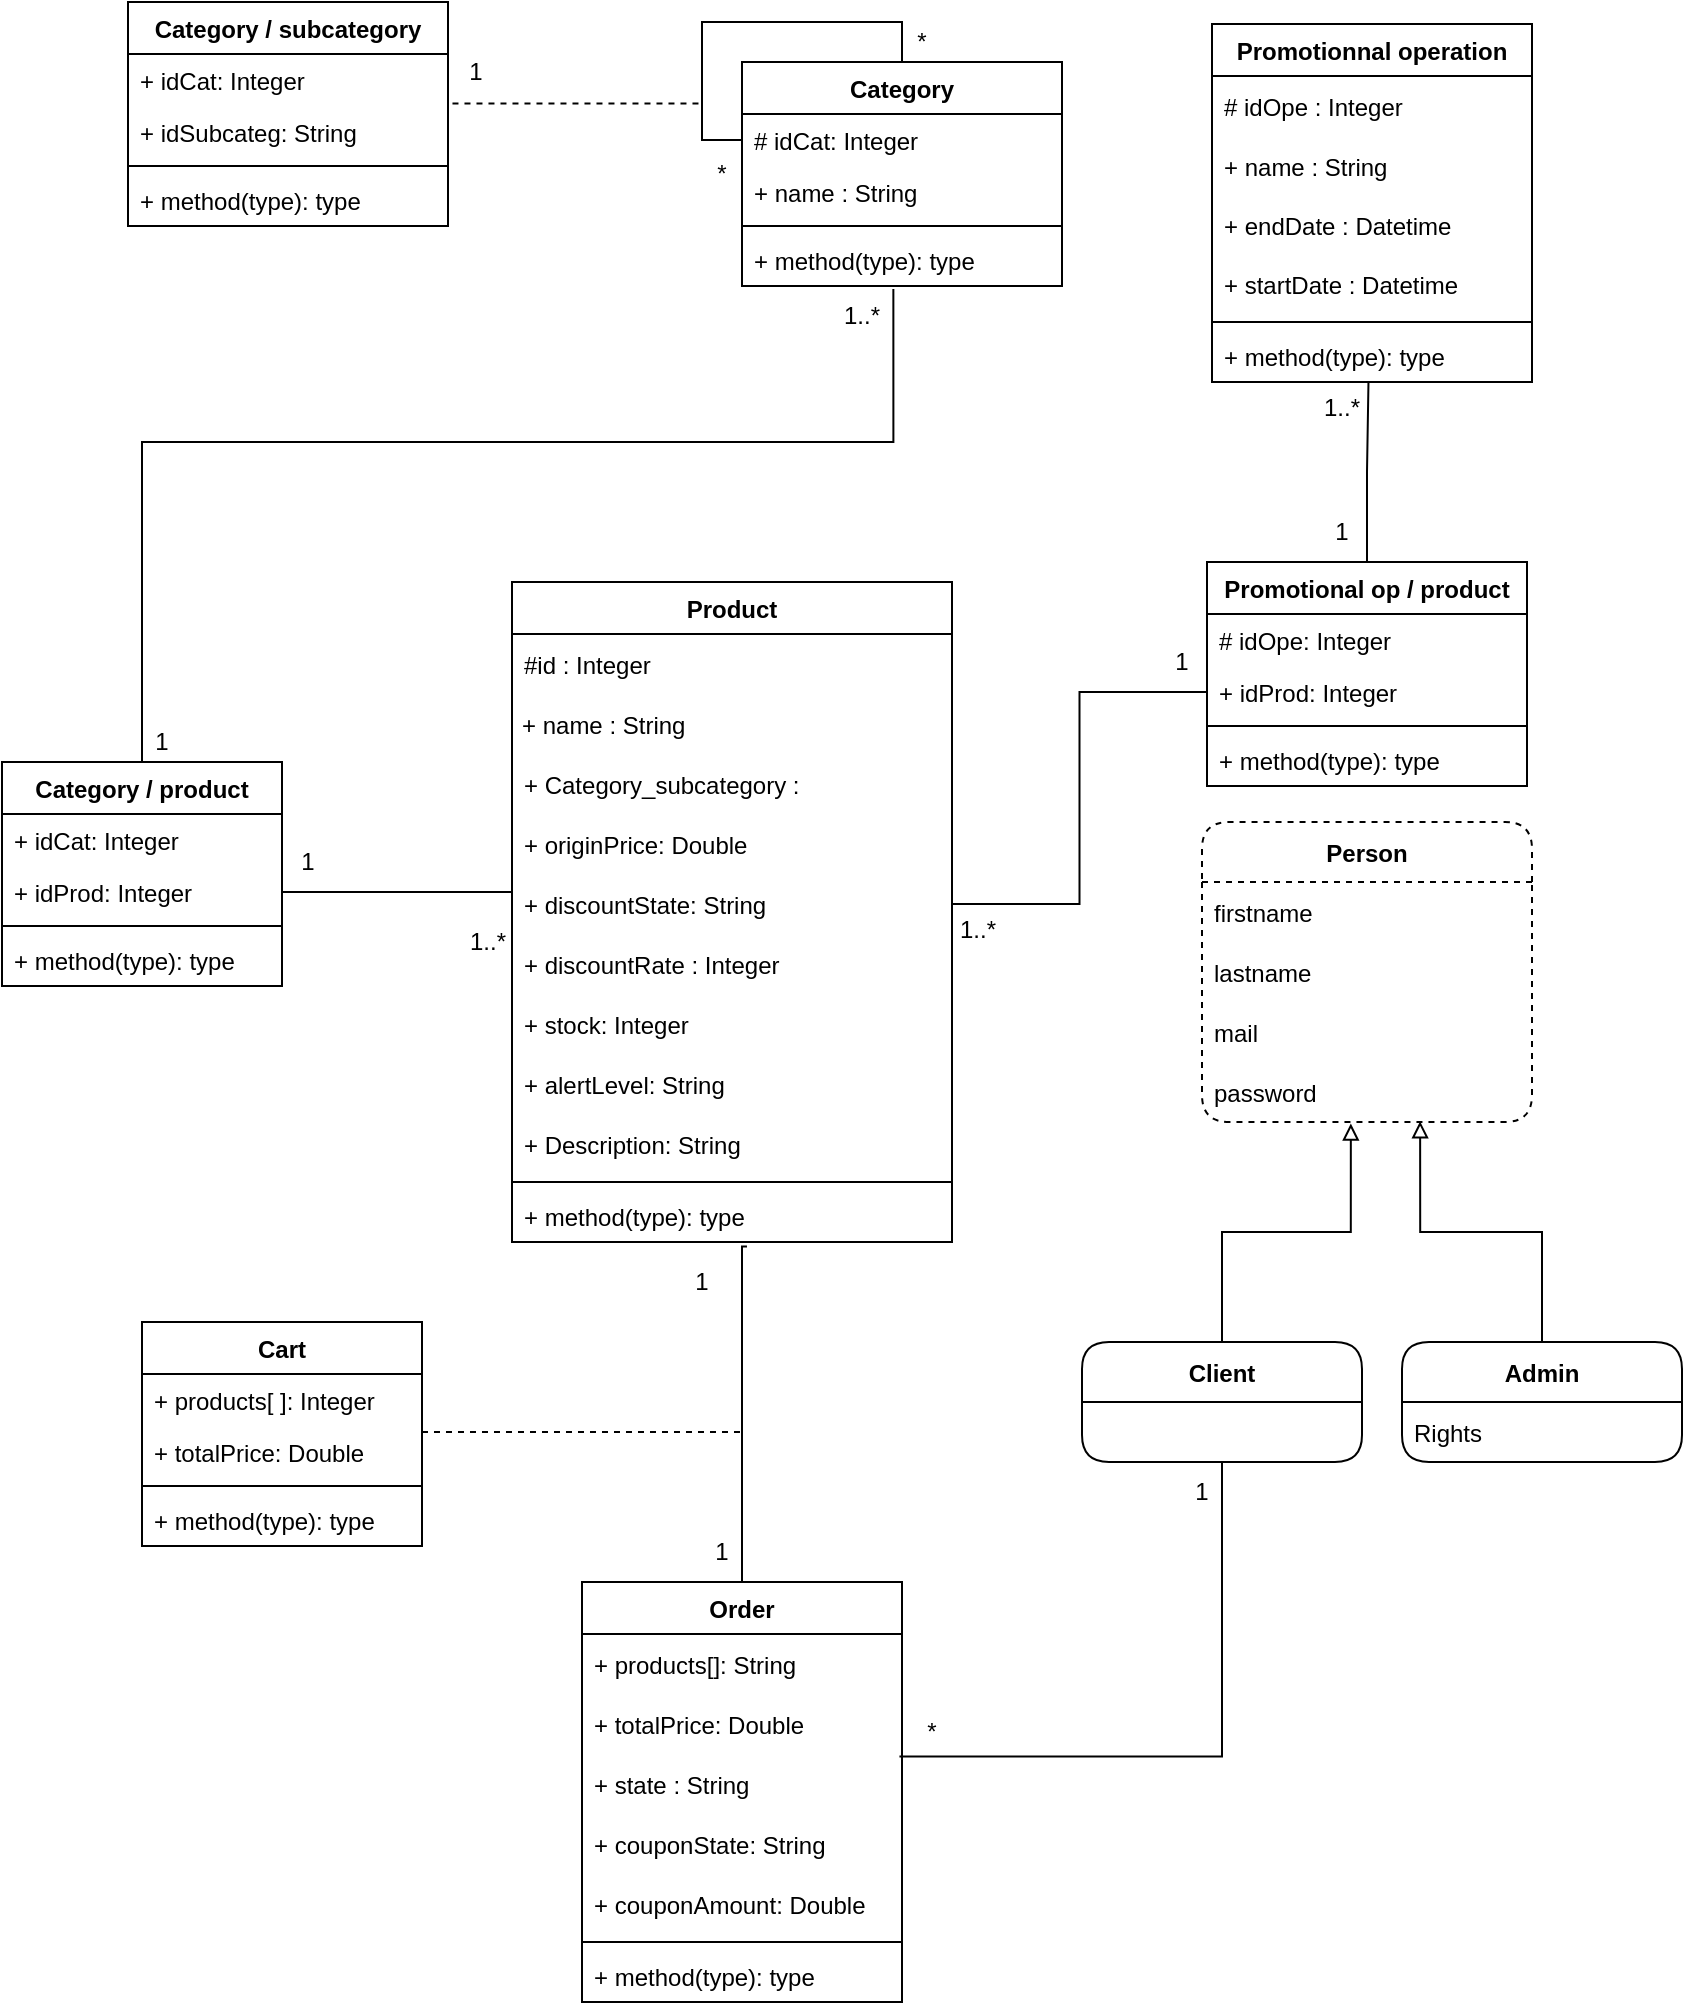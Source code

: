 <mxfile version="17.4.0" type="github">
  <diagram id="vhpuTXRBzaWg03IPp8lz" name="Page-1">
    <mxGraphModel dx="2125" dy="1874" grid="1" gridSize="10" guides="1" tooltips="1" connect="1" arrows="1" fold="1" page="1" pageScale="1" pageWidth="827" pageHeight="1169" math="0" shadow="0">
      <root>
        <mxCell id="0" />
        <mxCell id="1" parent="0" />
        <mxCell id="ZNFF3Vfwh-cAoK5ZNlYT-26" style="edgeStyle=orthogonalEdgeStyle;rounded=0;orthogonalLoop=1;jettySize=auto;html=1;endArrow=none;endFill=0;dashed=1;exitX=1.014;exitY=-0.048;exitDx=0;exitDy=0;exitPerimeter=0;" parent="1" source="IzZOElxtcOKeKCQpAxpx-43" edge="1">
          <mxGeometry relative="1" as="geometry">
            <mxPoint x="310" y="5" as="targetPoint" />
            <mxPoint x="199" y="5" as="sourcePoint" />
            <Array as="points">
              <mxPoint x="310" y="11" />
            </Array>
          </mxGeometry>
        </mxCell>
        <mxCell id="we6FHVSDPOBdcgw_4QG6-87" style="edgeStyle=orthogonalEdgeStyle;rounded=0;orthogonalLoop=1;jettySize=auto;html=1;entryX=0.5;entryY=0;entryDx=0;entryDy=0;endArrow=none;endFill=0;exitX=0.534;exitY=1.087;exitDx=0;exitDy=0;exitPerimeter=0;" parent="1" source="IzZOElxtcOKeKCQpAxpx-64" edge="1">
          <mxGeometry relative="1" as="geometry">
            <mxPoint x="330" y="600" as="sourcePoint" />
            <mxPoint x="330" y="750" as="targetPoint" />
            <Array as="points">
              <mxPoint x="330" y="582" />
            </Array>
          </mxGeometry>
        </mxCell>
        <mxCell id="IzZOElxtcOKeKCQpAxpx-34" style="edgeStyle=orthogonalEdgeStyle;rounded=0;orthogonalLoop=1;jettySize=auto;html=1;entryX=0.473;entryY=1.058;entryDx=0;entryDy=0;entryPerimeter=0;endArrow=none;endFill=0;exitX=0.5;exitY=0;exitDx=0;exitDy=0;" edge="1" parent="1" source="IzZOElxtcOKeKCQpAxpx-89" target="IzZOElxtcOKeKCQpAxpx-11">
          <mxGeometry relative="1" as="geometry">
            <mxPoint x="76" y="360" as="sourcePoint" />
            <Array as="points">
              <mxPoint x="30" y="180" />
              <mxPoint x="406" y="180" />
            </Array>
          </mxGeometry>
        </mxCell>
        <mxCell id="IzZOElxtcOKeKCQpAxpx-26" style="edgeStyle=orthogonalEdgeStyle;rounded=0;orthogonalLoop=1;jettySize=auto;html=1;entryX=0.489;entryY=0.99;entryDx=0;entryDy=0;entryPerimeter=0;endArrow=none;endFill=0;exitX=0.5;exitY=0;exitDx=0;exitDy=0;" edge="1" parent="1" source="IzZOElxtcOKeKCQpAxpx-100" target="IzZOElxtcOKeKCQpAxpx-15">
          <mxGeometry relative="1" as="geometry">
            <mxPoint x="642.5" y="240" as="sourcePoint" />
          </mxGeometry>
        </mxCell>
        <mxCell id="we6FHVSDPOBdcgw_4QG6-50" value="Person" style="swimlane;fontStyle=1;childLayout=stackLayout;horizontal=1;startSize=30;horizontalStack=0;resizeParent=1;resizeParentMax=0;resizeLast=0;collapsible=1;marginBottom=0;gradientColor=none;rounded=1;dashed=1;" parent="1" vertex="1">
          <mxGeometry x="560" y="370" width="165" height="150" as="geometry" />
        </mxCell>
        <mxCell id="we6FHVSDPOBdcgw_4QG6-51" value="firstname" style="text;strokeColor=none;fillColor=none;align=left;verticalAlign=middle;spacingLeft=4;spacingRight=4;overflow=hidden;points=[[0,0.5],[1,0.5]];portConstraint=eastwest;rotatable=0;" parent="we6FHVSDPOBdcgw_4QG6-50" vertex="1">
          <mxGeometry y="30" width="165" height="30" as="geometry" />
        </mxCell>
        <mxCell id="we6FHVSDPOBdcgw_4QG6-52" value="lastname" style="text;strokeColor=none;fillColor=none;align=left;verticalAlign=middle;spacingLeft=4;spacingRight=4;overflow=hidden;points=[[0,0.5],[1,0.5]];portConstraint=eastwest;rotatable=0;" parent="we6FHVSDPOBdcgw_4QG6-50" vertex="1">
          <mxGeometry y="60" width="165" height="30" as="geometry" />
        </mxCell>
        <mxCell id="we6FHVSDPOBdcgw_4QG6-53" value="mail" style="text;strokeColor=none;fillColor=none;align=left;verticalAlign=middle;spacingLeft=4;spacingRight=4;overflow=hidden;points=[[0,0.5],[1,0.5]];portConstraint=eastwest;rotatable=0;" parent="we6FHVSDPOBdcgw_4QG6-50" vertex="1">
          <mxGeometry y="90" width="165" height="30" as="geometry" />
        </mxCell>
        <mxCell id="we6FHVSDPOBdcgw_4QG6-54" value="password" style="text;strokeColor=none;fillColor=none;align=left;verticalAlign=middle;spacingLeft=4;spacingRight=4;overflow=hidden;points=[[0,0.5],[1,0.5]];portConstraint=eastwest;rotatable=0;" parent="we6FHVSDPOBdcgw_4QG6-50" vertex="1">
          <mxGeometry y="120" width="165" height="30" as="geometry" />
        </mxCell>
        <mxCell id="we6FHVSDPOBdcgw_4QG6-85" style="edgeStyle=orthogonalEdgeStyle;rounded=0;orthogonalLoop=1;jettySize=auto;html=1;endArrow=none;endFill=0;entryX=0.5;entryY=0;entryDx=0;entryDy=0;dashed=1;exitX=1;exitY=0.115;exitDx=0;exitDy=0;exitPerimeter=0;" parent="1" source="IzZOElxtcOKeKCQpAxpx-97" target="IzZOElxtcOKeKCQpAxpx-105" edge="1">
          <mxGeometry relative="1" as="geometry">
            <mxPoint x="330" y="750" as="targetPoint" />
            <mxPoint x="183" y="675" as="sourcePoint" />
          </mxGeometry>
        </mxCell>
        <mxCell id="we6FHVSDPOBdcgw_4QG6-96" style="edgeStyle=orthogonalEdgeStyle;rounded=0;orthogonalLoop=1;jettySize=auto;html=1;entryX=0.992;entryY=0.042;entryDx=0;entryDy=0;entryPerimeter=0;endArrow=none;endFill=0;" parent="1" source="we6FHVSDPOBdcgw_4QG6-66" target="IzZOElxtcOKeKCQpAxpx-114" edge="1">
          <mxGeometry relative="1" as="geometry">
            <mxPoint x="456" y="838.68" as="targetPoint" />
          </mxGeometry>
        </mxCell>
        <mxCell id="ZNFF3Vfwh-cAoK5ZNlYT-18" style="edgeStyle=orthogonalEdgeStyle;rounded=0;orthogonalLoop=1;jettySize=auto;html=1;entryX=0.451;entryY=1.025;entryDx=0;entryDy=0;entryPerimeter=0;endArrow=block;endFill=0;" parent="1" source="we6FHVSDPOBdcgw_4QG6-66" target="we6FHVSDPOBdcgw_4QG6-54" edge="1">
          <mxGeometry relative="1" as="geometry" />
        </mxCell>
        <mxCell id="we6FHVSDPOBdcgw_4QG6-66" value="Client" style="swimlane;fontStyle=1;childLayout=stackLayout;horizontal=1;startSize=30;horizontalStack=0;resizeParent=1;resizeParentMax=0;resizeLast=0;collapsible=1;marginBottom=0;gradientColor=none;rounded=1;" parent="1" vertex="1">
          <mxGeometry x="500" y="630" width="140" height="60" as="geometry" />
        </mxCell>
        <mxCell id="ZNFF3Vfwh-cAoK5ZNlYT-28" style="edgeStyle=orthogonalEdgeStyle;rounded=0;orthogonalLoop=1;jettySize=auto;html=1;entryX=0.661;entryY=0.989;entryDx=0;entryDy=0;entryPerimeter=0;endArrow=block;endFill=0;" parent="1" source="we6FHVSDPOBdcgw_4QG6-72" target="we6FHVSDPOBdcgw_4QG6-54" edge="1">
          <mxGeometry relative="1" as="geometry" />
        </mxCell>
        <mxCell id="we6FHVSDPOBdcgw_4QG6-72" value="Admin" style="swimlane;fontStyle=1;childLayout=stackLayout;horizontal=1;startSize=30;horizontalStack=0;resizeParent=1;resizeParentMax=0;resizeLast=0;collapsible=1;marginBottom=0;gradientColor=none;rounded=1;" parent="1" vertex="1">
          <mxGeometry x="660" y="630" width="140" height="60" as="geometry" />
        </mxCell>
        <mxCell id="we6FHVSDPOBdcgw_4QG6-73" value="Rights" style="text;strokeColor=none;fillColor=none;align=left;verticalAlign=middle;spacingLeft=4;spacingRight=4;overflow=hidden;points=[[0,0.5],[1,0.5]];portConstraint=eastwest;rotatable=0;" parent="we6FHVSDPOBdcgw_4QG6-72" vertex="1">
          <mxGeometry y="30" width="140" height="30" as="geometry" />
        </mxCell>
        <mxCell id="we6FHVSDPOBdcgw_4QG6-101" style="edgeStyle=orthogonalEdgeStyle;rounded=0;orthogonalLoop=1;jettySize=auto;html=1;entryX=0;entryY=0.5;entryDx=0;entryDy=0;endArrow=none;endFill=0;exitX=1;exitY=0.5;exitDx=0;exitDy=0;" parent="1" source="IzZOElxtcOKeKCQpAxpx-68" target="IzZOElxtcOKeKCQpAxpx-102" edge="1">
          <mxGeometry relative="1" as="geometry">
            <mxPoint x="430" y="435" as="sourcePoint" />
            <mxPoint x="560" y="285" as="targetPoint" />
          </mxGeometry>
        </mxCell>
        <mxCell id="ZNFF3Vfwh-cAoK5ZNlYT-1" value="1" style="text;html=1;strokeColor=none;fillColor=none;align=center;verticalAlign=middle;whiteSpace=wrap;rounded=0;" parent="1" vertex="1">
          <mxGeometry x="187" y="-18" width="20" height="26" as="geometry" />
        </mxCell>
        <mxCell id="ZNFF3Vfwh-cAoK5ZNlYT-3" value="*" style="text;html=1;strokeColor=none;fillColor=none;align=center;verticalAlign=middle;whiteSpace=wrap;rounded=0;" parent="1" vertex="1">
          <mxGeometry x="310" y="31" width="20" height="30" as="geometry" />
        </mxCell>
        <mxCell id="ZNFF3Vfwh-cAoK5ZNlYT-4" value="*" style="text;html=1;strokeColor=none;fillColor=none;align=center;verticalAlign=middle;whiteSpace=wrap;rounded=0;" parent="1" vertex="1">
          <mxGeometry x="410" y="-30" width="20" height="20" as="geometry" />
        </mxCell>
        <mxCell id="ZNFF3Vfwh-cAoK5ZNlYT-5" value="1..*" style="text;html=1;strokeColor=none;fillColor=none;align=center;verticalAlign=middle;whiteSpace=wrap;rounded=0;" parent="1" vertex="1">
          <mxGeometry x="380" y="107" width="20" height="20" as="geometry" />
        </mxCell>
        <mxCell id="ZNFF3Vfwh-cAoK5ZNlYT-7" value="1" style="text;html=1;strokeColor=none;fillColor=none;align=center;verticalAlign=middle;whiteSpace=wrap;rounded=0;" parent="1" vertex="1">
          <mxGeometry x="30" y="320" width="20" height="20" as="geometry" />
        </mxCell>
        <mxCell id="ZNFF3Vfwh-cAoK5ZNlYT-8" value="1" style="text;html=1;strokeColor=none;fillColor=none;align=center;verticalAlign=middle;whiteSpace=wrap;rounded=0;" parent="1" vertex="1">
          <mxGeometry x="103" y="380" width="20" height="20" as="geometry" />
        </mxCell>
        <mxCell id="ZNFF3Vfwh-cAoK5ZNlYT-9" value="1..*" style="text;html=1;strokeColor=none;fillColor=none;align=center;verticalAlign=middle;whiteSpace=wrap;rounded=0;" parent="1" vertex="1">
          <mxGeometry x="193" y="420" width="20" height="20" as="geometry" />
        </mxCell>
        <mxCell id="ZNFF3Vfwh-cAoK5ZNlYT-10" value="1..*" style="text;html=1;strokeColor=none;fillColor=none;align=center;verticalAlign=middle;whiteSpace=wrap;rounded=0;" parent="1" vertex="1">
          <mxGeometry x="438" y="414" width="20" height="20" as="geometry" />
        </mxCell>
        <mxCell id="ZNFF3Vfwh-cAoK5ZNlYT-11" value="1" style="text;html=1;strokeColor=none;fillColor=none;align=center;verticalAlign=middle;whiteSpace=wrap;rounded=0;" parent="1" vertex="1">
          <mxGeometry x="540" y="275" width="20" height="30" as="geometry" />
        </mxCell>
        <mxCell id="ZNFF3Vfwh-cAoK5ZNlYT-12" value="1" style="text;html=1;strokeColor=none;fillColor=none;align=center;verticalAlign=middle;whiteSpace=wrap;rounded=0;" parent="1" vertex="1">
          <mxGeometry x="620" y="210" width="20" height="30" as="geometry" />
        </mxCell>
        <mxCell id="ZNFF3Vfwh-cAoK5ZNlYT-13" value="1..*" style="text;html=1;strokeColor=none;fillColor=none;align=center;verticalAlign=middle;whiteSpace=wrap;rounded=0;" parent="1" vertex="1">
          <mxGeometry x="620" y="153" width="20" height="20" as="geometry" />
        </mxCell>
        <mxCell id="ZNFF3Vfwh-cAoK5ZNlYT-14" value="1" style="text;html=1;strokeColor=none;fillColor=none;align=center;verticalAlign=middle;whiteSpace=wrap;rounded=0;" parent="1" vertex="1">
          <mxGeometry x="300" y="585" width="20" height="30" as="geometry" />
        </mxCell>
        <mxCell id="ZNFF3Vfwh-cAoK5ZNlYT-15" value="1" style="text;html=1;strokeColor=none;fillColor=none;align=center;verticalAlign=middle;whiteSpace=wrap;rounded=0;" parent="1" vertex="1">
          <mxGeometry x="310" y="720" width="20" height="30" as="geometry" />
        </mxCell>
        <mxCell id="ZNFF3Vfwh-cAoK5ZNlYT-16" value="*" style="text;html=1;strokeColor=none;fillColor=none;align=center;verticalAlign=middle;whiteSpace=wrap;rounded=0;" parent="1" vertex="1">
          <mxGeometry x="415" y="810" width="20" height="30" as="geometry" />
        </mxCell>
        <mxCell id="ZNFF3Vfwh-cAoK5ZNlYT-17" value="1" style="text;html=1;strokeColor=none;fillColor=none;align=center;verticalAlign=middle;whiteSpace=wrap;rounded=0;" parent="1" vertex="1">
          <mxGeometry x="550" y="690" width="20" height="30" as="geometry" />
        </mxCell>
        <mxCell id="IzZOElxtcOKeKCQpAxpx-8" value="Category" style="swimlane;fontStyle=1;align=center;verticalAlign=top;childLayout=stackLayout;horizontal=1;startSize=26;horizontalStack=0;resizeParent=1;resizeParentMax=0;resizeLast=0;collapsible=1;marginBottom=0;" vertex="1" parent="1">
          <mxGeometry x="330" y="-10" width="160" height="112" as="geometry" />
        </mxCell>
        <mxCell id="IzZOElxtcOKeKCQpAxpx-9" value="# idCat: Integer" style="text;strokeColor=none;fillColor=none;align=left;verticalAlign=top;spacingLeft=4;spacingRight=4;overflow=hidden;rotatable=0;points=[[0,0.5],[1,0.5]];portConstraint=eastwest;" vertex="1" parent="IzZOElxtcOKeKCQpAxpx-8">
          <mxGeometry y="26" width="160" height="26" as="geometry" />
        </mxCell>
        <mxCell id="IzZOElxtcOKeKCQpAxpx-29" value="+ name : String" style="text;strokeColor=none;fillColor=none;align=left;verticalAlign=top;spacingLeft=4;spacingRight=4;overflow=hidden;rotatable=0;points=[[0,0.5],[1,0.5]];portConstraint=eastwest;" vertex="1" parent="IzZOElxtcOKeKCQpAxpx-8">
          <mxGeometry y="52" width="160" height="26" as="geometry" />
        </mxCell>
        <mxCell id="IzZOElxtcOKeKCQpAxpx-10" value="" style="line;strokeWidth=1;fillColor=none;align=left;verticalAlign=middle;spacingTop=-1;spacingLeft=3;spacingRight=3;rotatable=0;labelPosition=right;points=[];portConstraint=eastwest;" vertex="1" parent="IzZOElxtcOKeKCQpAxpx-8">
          <mxGeometry y="78" width="160" height="8" as="geometry" />
        </mxCell>
        <mxCell id="IzZOElxtcOKeKCQpAxpx-11" value="+ method(type): type" style="text;strokeColor=none;fillColor=none;align=left;verticalAlign=top;spacingLeft=4;spacingRight=4;overflow=hidden;rotatable=0;points=[[0,0.5],[1,0.5]];portConstraint=eastwest;" vertex="1" parent="IzZOElxtcOKeKCQpAxpx-8">
          <mxGeometry y="86" width="160" height="26" as="geometry" />
        </mxCell>
        <mxCell id="IzZOElxtcOKeKCQpAxpx-28" style="edgeStyle=orthogonalEdgeStyle;rounded=0;orthogonalLoop=1;jettySize=auto;html=1;entryX=0;entryY=0.5;entryDx=0;entryDy=0;endArrow=none;endFill=0;" edge="1" parent="IzZOElxtcOKeKCQpAxpx-8" source="IzZOElxtcOKeKCQpAxpx-8" target="IzZOElxtcOKeKCQpAxpx-9">
          <mxGeometry relative="1" as="geometry" />
        </mxCell>
        <mxCell id="IzZOElxtcOKeKCQpAxpx-12" value="Promotionnal operation" style="swimlane;fontStyle=1;align=center;verticalAlign=top;childLayout=stackLayout;horizontal=1;startSize=26;horizontalStack=0;resizeParent=1;resizeParentMax=0;resizeLast=0;collapsible=1;marginBottom=0;" vertex="1" parent="1">
          <mxGeometry x="565" y="-29" width="160" height="179" as="geometry" />
        </mxCell>
        <mxCell id="IzZOElxtcOKeKCQpAxpx-19" value="# idOpe : Integer" style="text;strokeColor=none;fillColor=none;align=left;verticalAlign=middle;spacingLeft=4;spacingRight=4;overflow=hidden;points=[[0,0.5],[1,0.5]];portConstraint=eastwest;rotatable=0;" vertex="1" parent="IzZOElxtcOKeKCQpAxpx-12">
          <mxGeometry y="26" width="160" height="30" as="geometry" />
        </mxCell>
        <mxCell id="IzZOElxtcOKeKCQpAxpx-20" value="+ name : String" style="text;strokeColor=none;fillColor=none;align=left;verticalAlign=middle;spacingLeft=4;spacingRight=4;overflow=hidden;points=[[0,0.5],[1,0.5]];portConstraint=eastwest;rotatable=0;" vertex="1" parent="IzZOElxtcOKeKCQpAxpx-12">
          <mxGeometry y="56" width="160" height="30" as="geometry" />
        </mxCell>
        <mxCell id="IzZOElxtcOKeKCQpAxpx-22" value="+ endDate : Datetime" style="text;strokeColor=none;fillColor=none;align=left;verticalAlign=middle;spacingLeft=4;spacingRight=4;overflow=hidden;points=[[0,0.5],[1,0.5]];portConstraint=eastwest;rotatable=0;" vertex="1" parent="IzZOElxtcOKeKCQpAxpx-12">
          <mxGeometry y="86" width="160" height="29" as="geometry" />
        </mxCell>
        <mxCell id="IzZOElxtcOKeKCQpAxpx-21" value="+ startDate : Datetime" style="text;strokeColor=none;fillColor=none;align=left;verticalAlign=middle;spacingLeft=4;spacingRight=4;overflow=hidden;points=[[0,0.5],[1,0.5]];portConstraint=eastwest;rotatable=0;" vertex="1" parent="IzZOElxtcOKeKCQpAxpx-12">
          <mxGeometry y="115" width="160" height="30" as="geometry" />
        </mxCell>
        <mxCell id="IzZOElxtcOKeKCQpAxpx-14" value="" style="line;strokeWidth=1;fillColor=none;align=left;verticalAlign=middle;spacingTop=-1;spacingLeft=3;spacingRight=3;rotatable=0;labelPosition=right;points=[];portConstraint=eastwest;" vertex="1" parent="IzZOElxtcOKeKCQpAxpx-12">
          <mxGeometry y="145" width="160" height="8" as="geometry" />
        </mxCell>
        <mxCell id="IzZOElxtcOKeKCQpAxpx-15" value="+ method(type): type" style="text;strokeColor=none;fillColor=none;align=left;verticalAlign=top;spacingLeft=4;spacingRight=4;overflow=hidden;rotatable=0;points=[[0,0.5],[1,0.5]];portConstraint=eastwest;" vertex="1" parent="IzZOElxtcOKeKCQpAxpx-12">
          <mxGeometry y="153" width="160" height="26" as="geometry" />
        </mxCell>
        <mxCell id="IzZOElxtcOKeKCQpAxpx-41" value="Category / subcategory" style="swimlane;fontStyle=1;align=center;verticalAlign=top;childLayout=stackLayout;horizontal=1;startSize=26;horizontalStack=0;resizeParent=1;resizeParentMax=0;resizeLast=0;collapsible=1;marginBottom=0;" vertex="1" parent="1">
          <mxGeometry x="23" y="-40" width="160" height="112" as="geometry" />
        </mxCell>
        <mxCell id="IzZOElxtcOKeKCQpAxpx-42" value="+ idCat: Integer" style="text;strokeColor=none;fillColor=none;align=left;verticalAlign=top;spacingLeft=4;spacingRight=4;overflow=hidden;rotatable=0;points=[[0,0.5],[1,0.5]];portConstraint=eastwest;" vertex="1" parent="IzZOElxtcOKeKCQpAxpx-41">
          <mxGeometry y="26" width="160" height="26" as="geometry" />
        </mxCell>
        <mxCell id="IzZOElxtcOKeKCQpAxpx-43" value="+ idSubcateg: String" style="text;strokeColor=none;fillColor=none;align=left;verticalAlign=top;spacingLeft=4;spacingRight=4;overflow=hidden;rotatable=0;points=[[0,0.5],[1,0.5]];portConstraint=eastwest;" vertex="1" parent="IzZOElxtcOKeKCQpAxpx-41">
          <mxGeometry y="52" width="160" height="26" as="geometry" />
        </mxCell>
        <mxCell id="IzZOElxtcOKeKCQpAxpx-44" value="" style="line;strokeWidth=1;fillColor=none;align=left;verticalAlign=middle;spacingTop=-1;spacingLeft=3;spacingRight=3;rotatable=0;labelPosition=right;points=[];portConstraint=eastwest;" vertex="1" parent="IzZOElxtcOKeKCQpAxpx-41">
          <mxGeometry y="78" width="160" height="8" as="geometry" />
        </mxCell>
        <mxCell id="IzZOElxtcOKeKCQpAxpx-45" value="+ method(type): type" style="text;strokeColor=none;fillColor=none;align=left;verticalAlign=top;spacingLeft=4;spacingRight=4;overflow=hidden;rotatable=0;points=[[0,0.5],[1,0.5]];portConstraint=eastwest;" vertex="1" parent="IzZOElxtcOKeKCQpAxpx-41">
          <mxGeometry y="86" width="160" height="26" as="geometry" />
        </mxCell>
        <mxCell id="IzZOElxtcOKeKCQpAxpx-58" value="Product" style="swimlane;fontStyle=1;align=center;verticalAlign=top;childLayout=stackLayout;horizontal=1;startSize=26;horizontalStack=0;resizeParent=1;resizeParentMax=0;resizeLast=0;collapsible=1;marginBottom=0;" vertex="1" parent="1">
          <mxGeometry x="215" y="250" width="220" height="330" as="geometry" />
        </mxCell>
        <mxCell id="IzZOElxtcOKeKCQpAxpx-65" value="#id : Integer" style="text;strokeColor=none;fillColor=none;align=left;verticalAlign=middle;spacingLeft=4;spacingRight=4;overflow=hidden;points=[[0,0.5],[1,0.5]];portConstraint=eastwest;rotatable=0;" vertex="1" parent="IzZOElxtcOKeKCQpAxpx-58">
          <mxGeometry y="26" width="220" height="30" as="geometry" />
        </mxCell>
        <mxCell id="IzZOElxtcOKeKCQpAxpx-73" value="+ name : String" style="text;strokeColor=none;fillColor=none;align=left;verticalAlign=middle;spacingLeft=4;spacingRight=4;overflow=hidden;points=[[0,0.5],[1,0.5]];portConstraint=eastwest;rotatable=0;spacing=1;" vertex="1" parent="IzZOElxtcOKeKCQpAxpx-58">
          <mxGeometry y="56" width="220" height="30" as="geometry" />
        </mxCell>
        <mxCell id="IzZOElxtcOKeKCQpAxpx-66" value="+ Category_subcategory : " style="text;strokeColor=none;fillColor=none;align=left;verticalAlign=middle;spacingLeft=4;spacingRight=4;overflow=hidden;points=[[0,0.5],[1,0.5]];portConstraint=eastwest;rotatable=0;" vertex="1" parent="IzZOElxtcOKeKCQpAxpx-58">
          <mxGeometry y="86" width="220" height="30" as="geometry" />
        </mxCell>
        <mxCell id="IzZOElxtcOKeKCQpAxpx-67" value="+ originPrice: Double" style="text;strokeColor=none;fillColor=none;align=left;verticalAlign=middle;spacingLeft=4;spacingRight=4;overflow=hidden;points=[[0,0.5],[1,0.5]];portConstraint=eastwest;rotatable=0;" vertex="1" parent="IzZOElxtcOKeKCQpAxpx-58">
          <mxGeometry y="116" width="220" height="30" as="geometry" />
        </mxCell>
        <mxCell id="IzZOElxtcOKeKCQpAxpx-68" value="+ discountState: String" style="text;strokeColor=none;fillColor=none;align=left;verticalAlign=middle;spacingLeft=4;spacingRight=4;overflow=hidden;points=[[0,0.5],[1,0.5]];portConstraint=eastwest;rotatable=0;" vertex="1" parent="IzZOElxtcOKeKCQpAxpx-58">
          <mxGeometry y="146" width="220" height="30" as="geometry" />
        </mxCell>
        <mxCell id="IzZOElxtcOKeKCQpAxpx-69" value="+ discountRate : Integer" style="text;strokeColor=none;fillColor=none;align=left;verticalAlign=middle;spacingLeft=4;spacingRight=4;overflow=hidden;points=[[0,0.5],[1,0.5]];portConstraint=eastwest;rotatable=0;" vertex="1" parent="IzZOElxtcOKeKCQpAxpx-58">
          <mxGeometry y="176" width="220" height="30" as="geometry" />
        </mxCell>
        <mxCell id="IzZOElxtcOKeKCQpAxpx-70" value="+ stock: Integer" style="text;strokeColor=none;fillColor=none;align=left;verticalAlign=middle;spacingLeft=4;spacingRight=4;overflow=hidden;points=[[0,0.5],[1,0.5]];portConstraint=eastwest;rotatable=0;" vertex="1" parent="IzZOElxtcOKeKCQpAxpx-58">
          <mxGeometry y="206" width="220" height="30" as="geometry" />
        </mxCell>
        <mxCell id="IzZOElxtcOKeKCQpAxpx-71" value="+ alertLevel: String" style="text;strokeColor=none;fillColor=none;align=left;verticalAlign=middle;spacingLeft=4;spacingRight=4;overflow=hidden;points=[[0,0.5],[1,0.5]];portConstraint=eastwest;rotatable=0;" vertex="1" parent="IzZOElxtcOKeKCQpAxpx-58">
          <mxGeometry y="236" width="220" height="30" as="geometry" />
        </mxCell>
        <mxCell id="IzZOElxtcOKeKCQpAxpx-72" value="+ Description: String" style="text;strokeColor=none;fillColor=none;align=left;verticalAlign=middle;spacingLeft=4;spacingRight=4;overflow=hidden;points=[[0,0.5],[1,0.5]];portConstraint=eastwest;rotatable=0;" vertex="1" parent="IzZOElxtcOKeKCQpAxpx-58">
          <mxGeometry y="266" width="220" height="30" as="geometry" />
        </mxCell>
        <mxCell id="IzZOElxtcOKeKCQpAxpx-63" value="" style="line;strokeWidth=1;fillColor=none;align=left;verticalAlign=middle;spacingTop=-1;spacingLeft=3;spacingRight=3;rotatable=0;labelPosition=right;points=[];portConstraint=eastwest;" vertex="1" parent="IzZOElxtcOKeKCQpAxpx-58">
          <mxGeometry y="296" width="220" height="8" as="geometry" />
        </mxCell>
        <mxCell id="IzZOElxtcOKeKCQpAxpx-64" value="+ method(type): type" style="text;strokeColor=none;fillColor=none;align=left;verticalAlign=top;spacingLeft=4;spacingRight=4;overflow=hidden;rotatable=0;points=[[0,0.5],[1,0.5]];portConstraint=eastwest;" vertex="1" parent="IzZOElxtcOKeKCQpAxpx-58">
          <mxGeometry y="304" width="220" height="26" as="geometry" />
        </mxCell>
        <mxCell id="IzZOElxtcOKeKCQpAxpx-74" style="edgeStyle=orthogonalEdgeStyle;rounded=0;orthogonalLoop=1;jettySize=auto;html=1;entryX=0;entryY=0.5;entryDx=0;entryDy=0;endArrow=none;endFill=0;exitX=1;exitY=0.5;exitDx=0;exitDy=0;" edge="1" parent="1" source="IzZOElxtcOKeKCQpAxpx-91" target="IzZOElxtcOKeKCQpAxpx-68">
          <mxGeometry relative="1" as="geometry">
            <mxPoint x="146" y="405" as="sourcePoint" />
            <Array as="points">
              <mxPoint x="146" y="405" />
              <mxPoint x="215" y="405" />
            </Array>
          </mxGeometry>
        </mxCell>
        <mxCell id="IzZOElxtcOKeKCQpAxpx-89" value="Category / product" style="swimlane;fontStyle=1;align=center;verticalAlign=top;childLayout=stackLayout;horizontal=1;startSize=26;horizontalStack=0;resizeParent=1;resizeParentMax=0;resizeLast=0;collapsible=1;marginBottom=0;" vertex="1" parent="1">
          <mxGeometry x="-40" y="340" width="140" height="112" as="geometry" />
        </mxCell>
        <mxCell id="IzZOElxtcOKeKCQpAxpx-90" value="+ idCat: Integer" style="text;strokeColor=none;fillColor=none;align=left;verticalAlign=top;spacingLeft=4;spacingRight=4;overflow=hidden;rotatable=0;points=[[0,0.5],[1,0.5]];portConstraint=eastwest;" vertex="1" parent="IzZOElxtcOKeKCQpAxpx-89">
          <mxGeometry y="26" width="140" height="26" as="geometry" />
        </mxCell>
        <mxCell id="IzZOElxtcOKeKCQpAxpx-91" value="+ idProd: Integer" style="text;strokeColor=none;fillColor=none;align=left;verticalAlign=top;spacingLeft=4;spacingRight=4;overflow=hidden;rotatable=0;points=[[0,0.5],[1,0.5]];portConstraint=eastwest;" vertex="1" parent="IzZOElxtcOKeKCQpAxpx-89">
          <mxGeometry y="52" width="140" height="26" as="geometry" />
        </mxCell>
        <mxCell id="IzZOElxtcOKeKCQpAxpx-92" value="" style="line;strokeWidth=1;fillColor=none;align=left;verticalAlign=middle;spacingTop=-1;spacingLeft=3;spacingRight=3;rotatable=0;labelPosition=right;points=[];portConstraint=eastwest;" vertex="1" parent="IzZOElxtcOKeKCQpAxpx-89">
          <mxGeometry y="78" width="140" height="8" as="geometry" />
        </mxCell>
        <mxCell id="IzZOElxtcOKeKCQpAxpx-93" value="+ method(type): type" style="text;strokeColor=none;fillColor=none;align=left;verticalAlign=top;spacingLeft=4;spacingRight=4;overflow=hidden;rotatable=0;points=[[0,0.5],[1,0.5]];portConstraint=eastwest;" vertex="1" parent="IzZOElxtcOKeKCQpAxpx-89">
          <mxGeometry y="86" width="140" height="26" as="geometry" />
        </mxCell>
        <mxCell id="IzZOElxtcOKeKCQpAxpx-95" value="Cart" style="swimlane;fontStyle=1;align=center;verticalAlign=top;childLayout=stackLayout;horizontal=1;startSize=26;horizontalStack=0;resizeParent=1;resizeParentMax=0;resizeLast=0;collapsible=1;marginBottom=0;" vertex="1" parent="1">
          <mxGeometry x="30" y="620" width="140" height="112" as="geometry" />
        </mxCell>
        <mxCell id="IzZOElxtcOKeKCQpAxpx-96" value="+ products[ ]: Integer" style="text;strokeColor=none;fillColor=none;align=left;verticalAlign=top;spacingLeft=4;spacingRight=4;overflow=hidden;rotatable=0;points=[[0,0.5],[1,0.5]];portConstraint=eastwest;" vertex="1" parent="IzZOElxtcOKeKCQpAxpx-95">
          <mxGeometry y="26" width="140" height="26" as="geometry" />
        </mxCell>
        <mxCell id="IzZOElxtcOKeKCQpAxpx-97" value="+ totalPrice: Double" style="text;strokeColor=none;fillColor=none;align=left;verticalAlign=top;spacingLeft=4;spacingRight=4;overflow=hidden;rotatable=0;points=[[0,0.5],[1,0.5]];portConstraint=eastwest;" vertex="1" parent="IzZOElxtcOKeKCQpAxpx-95">
          <mxGeometry y="52" width="140" height="26" as="geometry" />
        </mxCell>
        <mxCell id="IzZOElxtcOKeKCQpAxpx-98" value="" style="line;strokeWidth=1;fillColor=none;align=left;verticalAlign=middle;spacingTop=-1;spacingLeft=3;spacingRight=3;rotatable=0;labelPosition=right;points=[];portConstraint=eastwest;" vertex="1" parent="IzZOElxtcOKeKCQpAxpx-95">
          <mxGeometry y="78" width="140" height="8" as="geometry" />
        </mxCell>
        <mxCell id="IzZOElxtcOKeKCQpAxpx-99" value="+ method(type): type" style="text;strokeColor=none;fillColor=none;align=left;verticalAlign=top;spacingLeft=4;spacingRight=4;overflow=hidden;rotatable=0;points=[[0,0.5],[1,0.5]];portConstraint=eastwest;" vertex="1" parent="IzZOElxtcOKeKCQpAxpx-95">
          <mxGeometry y="86" width="140" height="26" as="geometry" />
        </mxCell>
        <mxCell id="IzZOElxtcOKeKCQpAxpx-100" value="Promotional op / product" style="swimlane;fontStyle=1;align=center;verticalAlign=top;childLayout=stackLayout;horizontal=1;startSize=26;horizontalStack=0;resizeParent=1;resizeParentMax=0;resizeLast=0;collapsible=1;marginBottom=0;" vertex="1" parent="1">
          <mxGeometry x="562.5" y="240" width="160" height="112" as="geometry" />
        </mxCell>
        <mxCell id="IzZOElxtcOKeKCQpAxpx-101" value="# idOpe: Integer" style="text;strokeColor=none;fillColor=none;align=left;verticalAlign=top;spacingLeft=4;spacingRight=4;overflow=hidden;rotatable=0;points=[[0,0.5],[1,0.5]];portConstraint=eastwest;" vertex="1" parent="IzZOElxtcOKeKCQpAxpx-100">
          <mxGeometry y="26" width="160" height="26" as="geometry" />
        </mxCell>
        <mxCell id="IzZOElxtcOKeKCQpAxpx-102" value="+ idProd: Integer" style="text;strokeColor=none;fillColor=none;align=left;verticalAlign=top;spacingLeft=4;spacingRight=4;overflow=hidden;rotatable=0;points=[[0,0.5],[1,0.5]];portConstraint=eastwest;" vertex="1" parent="IzZOElxtcOKeKCQpAxpx-100">
          <mxGeometry y="52" width="160" height="26" as="geometry" />
        </mxCell>
        <mxCell id="IzZOElxtcOKeKCQpAxpx-103" value="" style="line;strokeWidth=1;fillColor=none;align=left;verticalAlign=middle;spacingTop=-1;spacingLeft=3;spacingRight=3;rotatable=0;labelPosition=right;points=[];portConstraint=eastwest;" vertex="1" parent="IzZOElxtcOKeKCQpAxpx-100">
          <mxGeometry y="78" width="160" height="8" as="geometry" />
        </mxCell>
        <mxCell id="IzZOElxtcOKeKCQpAxpx-104" value="+ method(type): type" style="text;strokeColor=none;fillColor=none;align=left;verticalAlign=top;spacingLeft=4;spacingRight=4;overflow=hidden;rotatable=0;points=[[0,0.5],[1,0.5]];portConstraint=eastwest;" vertex="1" parent="IzZOElxtcOKeKCQpAxpx-100">
          <mxGeometry y="86" width="160" height="26" as="geometry" />
        </mxCell>
        <mxCell id="IzZOElxtcOKeKCQpAxpx-105" value="Order" style="swimlane;fontStyle=1;align=center;verticalAlign=top;childLayout=stackLayout;horizontal=1;startSize=26;horizontalStack=0;resizeParent=1;resizeParentMax=0;resizeLast=0;collapsible=1;marginBottom=0;" vertex="1" parent="1">
          <mxGeometry x="250" y="750" width="160" height="210" as="geometry" />
        </mxCell>
        <mxCell id="IzZOElxtcOKeKCQpAxpx-112" value="+ products[]: String" style="text;strokeColor=none;fillColor=none;align=left;verticalAlign=middle;spacingLeft=4;spacingRight=4;overflow=hidden;points=[[0,0.5],[1,0.5]];portConstraint=eastwest;rotatable=0;" vertex="1" parent="IzZOElxtcOKeKCQpAxpx-105">
          <mxGeometry y="26" width="160" height="30" as="geometry" />
        </mxCell>
        <mxCell id="IzZOElxtcOKeKCQpAxpx-113" value="+ totalPrice: Double" style="text;strokeColor=none;fillColor=none;align=left;verticalAlign=middle;spacingLeft=4;spacingRight=4;overflow=hidden;points=[[0,0.5],[1,0.5]];portConstraint=eastwest;rotatable=0;" vertex="1" parent="IzZOElxtcOKeKCQpAxpx-105">
          <mxGeometry y="56" width="160" height="30" as="geometry" />
        </mxCell>
        <mxCell id="IzZOElxtcOKeKCQpAxpx-114" value="+ state : String" style="text;strokeColor=none;fillColor=none;align=left;verticalAlign=middle;spacingLeft=4;spacingRight=4;overflow=hidden;points=[[0,0.5],[1,0.5]];portConstraint=eastwest;rotatable=0;" vertex="1" parent="IzZOElxtcOKeKCQpAxpx-105">
          <mxGeometry y="86" width="160" height="30" as="geometry" />
        </mxCell>
        <mxCell id="IzZOElxtcOKeKCQpAxpx-115" value="+ couponState: String" style="text;strokeColor=none;fillColor=none;align=left;verticalAlign=middle;spacingLeft=4;spacingRight=4;overflow=hidden;points=[[0,0.5],[1,0.5]];portConstraint=eastwest;rotatable=0;" vertex="1" parent="IzZOElxtcOKeKCQpAxpx-105">
          <mxGeometry y="116" width="160" height="30" as="geometry" />
        </mxCell>
        <mxCell id="IzZOElxtcOKeKCQpAxpx-116" value="+ couponAmount: Double" style="text;strokeColor=none;fillColor=none;align=left;verticalAlign=middle;spacingLeft=4;spacingRight=4;overflow=hidden;points=[[0,0.5],[1,0.5]];portConstraint=eastwest;rotatable=0;" vertex="1" parent="IzZOElxtcOKeKCQpAxpx-105">
          <mxGeometry y="146" width="160" height="30" as="geometry" />
        </mxCell>
        <mxCell id="IzZOElxtcOKeKCQpAxpx-110" value="" style="line;strokeWidth=1;fillColor=none;align=left;verticalAlign=middle;spacingTop=-1;spacingLeft=3;spacingRight=3;rotatable=0;labelPosition=right;points=[];portConstraint=eastwest;" vertex="1" parent="IzZOElxtcOKeKCQpAxpx-105">
          <mxGeometry y="176" width="160" height="8" as="geometry" />
        </mxCell>
        <mxCell id="IzZOElxtcOKeKCQpAxpx-111" value="+ method(type): type" style="text;strokeColor=none;fillColor=none;align=left;verticalAlign=top;spacingLeft=4;spacingRight=4;overflow=hidden;rotatable=0;points=[[0,0.5],[1,0.5]];portConstraint=eastwest;" vertex="1" parent="IzZOElxtcOKeKCQpAxpx-105">
          <mxGeometry y="184" width="160" height="26" as="geometry" />
        </mxCell>
      </root>
    </mxGraphModel>
  </diagram>
</mxfile>
